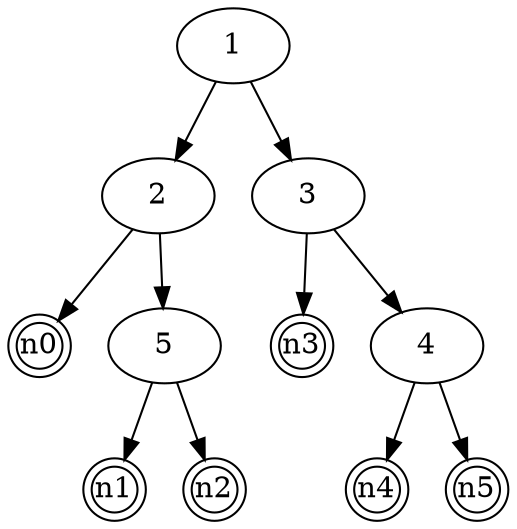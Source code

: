 digraph G {1 -> 2
n0 [shape=doublecircle, fixedsize=true, width=.3, height=.3]
2 -> n0
2 -> 5
n1 [shape=doublecircle, fixedsize=true, width=.3, height=.3]
5 -> n1
n2 [shape=doublecircle, fixedsize=true, width=.3, height=.3]
5 -> n2
1 -> 3
n3 [shape=doublecircle, fixedsize=true, width=.3, height=.3]
3 -> n3
3 -> 4
n4 [shape=doublecircle, fixedsize=true, width=.3, height=.3]
4 -> n4
n5 [shape=doublecircle, fixedsize=true, width=.3, height=.3]
4 -> n5

}
